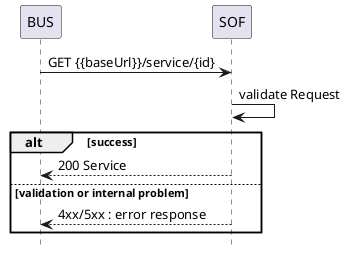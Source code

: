 @startuml

hide footbox

participant BUS
participant SOF

BUS -> SOF : GET {{baseUrl}}/service/{id}

SOF -> SOF : validate Request

alt success
    BUS <-- SOF : 200 Service
else validation or internal problem
    BUS <-- SOF: 4xx/5xx : error response
end
@enduml